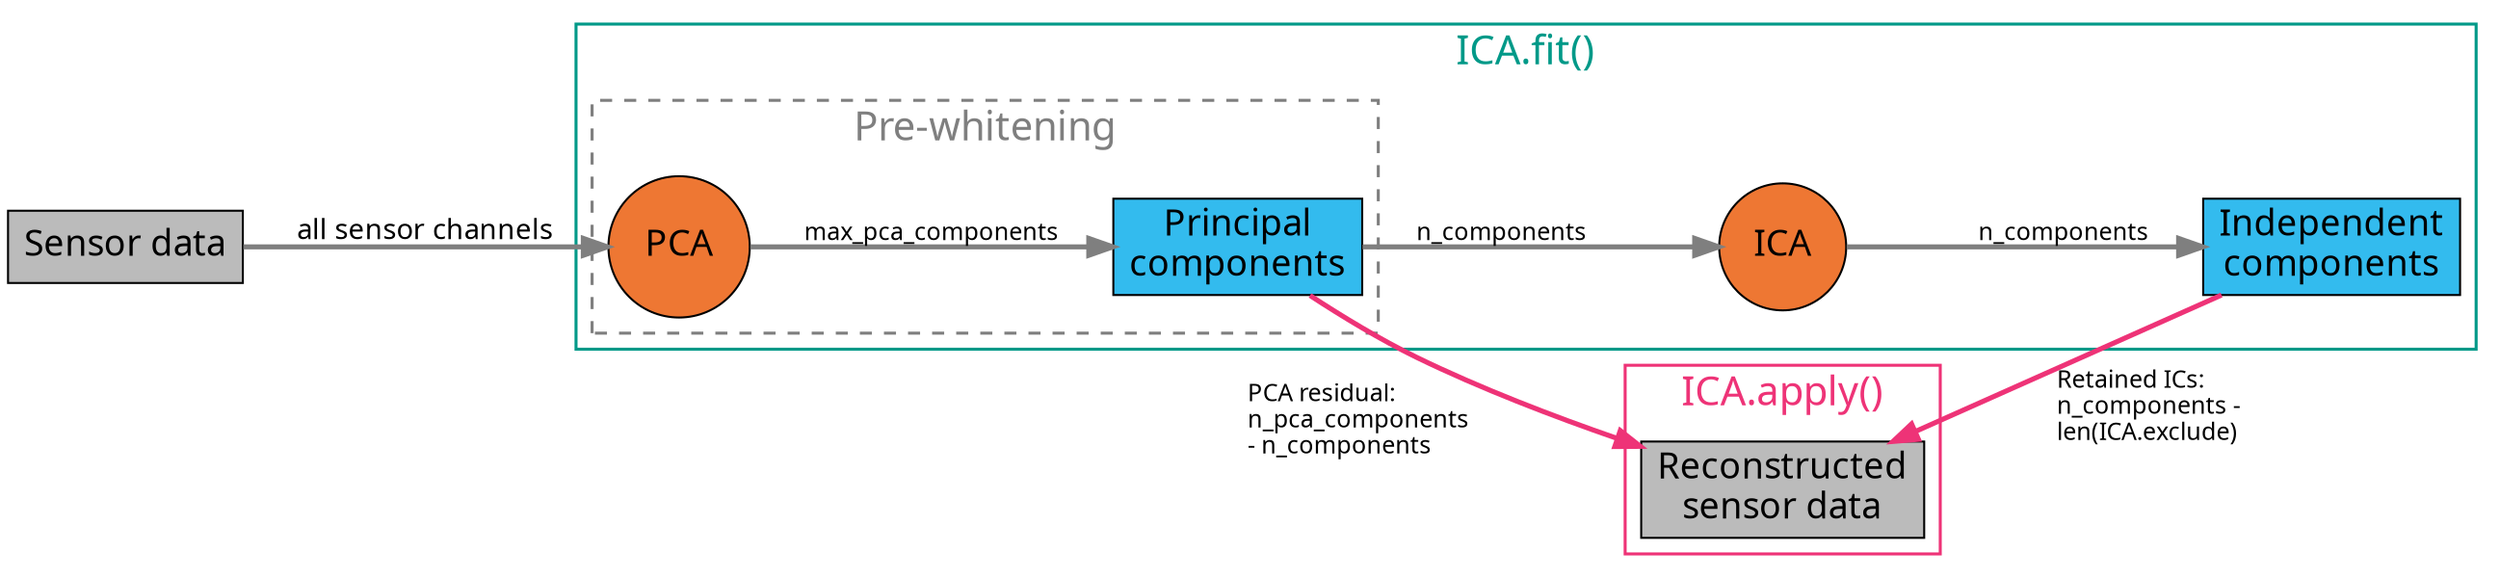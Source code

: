 digraph ICAdiagram {
    /* LAYOUT CONTROL */
    rankdir=LR
    newrank=true
    ranksep=0.75
    clusterrank=local

    /* GLOBAL STYLES */
    splines=true
    fontsize=20
    fontname="Source Code Pro"

    node [style="filled"
          fontsize=18
          fontname="Source Sans Pro"]

    edge [arrowsize=1.2
          penwidth=2.5
          color="gray50"
          fontsize=12
          fontname="Source Code Pro"]

    /* starting node */
    sensor [label="Sensor data" shape="box" fillcolor="#bbbbbb"]

    /* ICA.FIT() */
    subgraph cluster_0 {
        label="ICA.fit()"
        color="#009988"
        fontcolor="#009988"
        penwidth=1.5

        /* PRE-WHITENING */
        subgraph cluster_1 {
            label="Pre-whitening"
            style="dashed"
            fontname="Source Sans Pro"
            color="gray50"
            fontcolor="gray50"
            /* nodes & edges */
            pca        [label="PCA"                   shape="circle" fillcolor="#ee7733"]
            pcs        [label="Principal\ncomponents" shape="box"    fillcolor="#33bbee"]
            pca -> pcs [label="max_pca_components\r"]
        }

        /* nodes & edges */
        ica        [label="ICA"                     shape="circle" fillcolor="#ee7733"]
        ics        [label="Independent\ncomponents" shape="box"    fillcolor="#33bbee"]
        ica -> ics [label="n_components\r"]
    }

    /* ICA.APPLY() */
    subgraph cluster_2 {
        label="ICA.apply()"
        color="#ee3377"
        fontcolor="#ee3377"
        penwidth=1.5
        /* ending node */
        recon [label="Reconstructed\nsensor data" shape="box" fillcolor="#bbbbbb"]
    }

    /* subgraph-crossing edges */
    sensor -> pca  [label="all sensor channels\r" fontsize=14 fontname="Source Sans Pro"]
    pcs -> ica     [label="n_components\l"]
    ics -> recon   [constraint=false color="#ee3377"
                    xlabel="Retained ICs:\ln_components -\llen(ICA.exclude)\l"]
    pcs -> recon   [constraint=false color="#ee3377"
                    xlabel="PCA residual:\ln_pca_components\l- n_components\l"]

    /* position recon box where we want it */
    { rank="same" recon ica }
}
